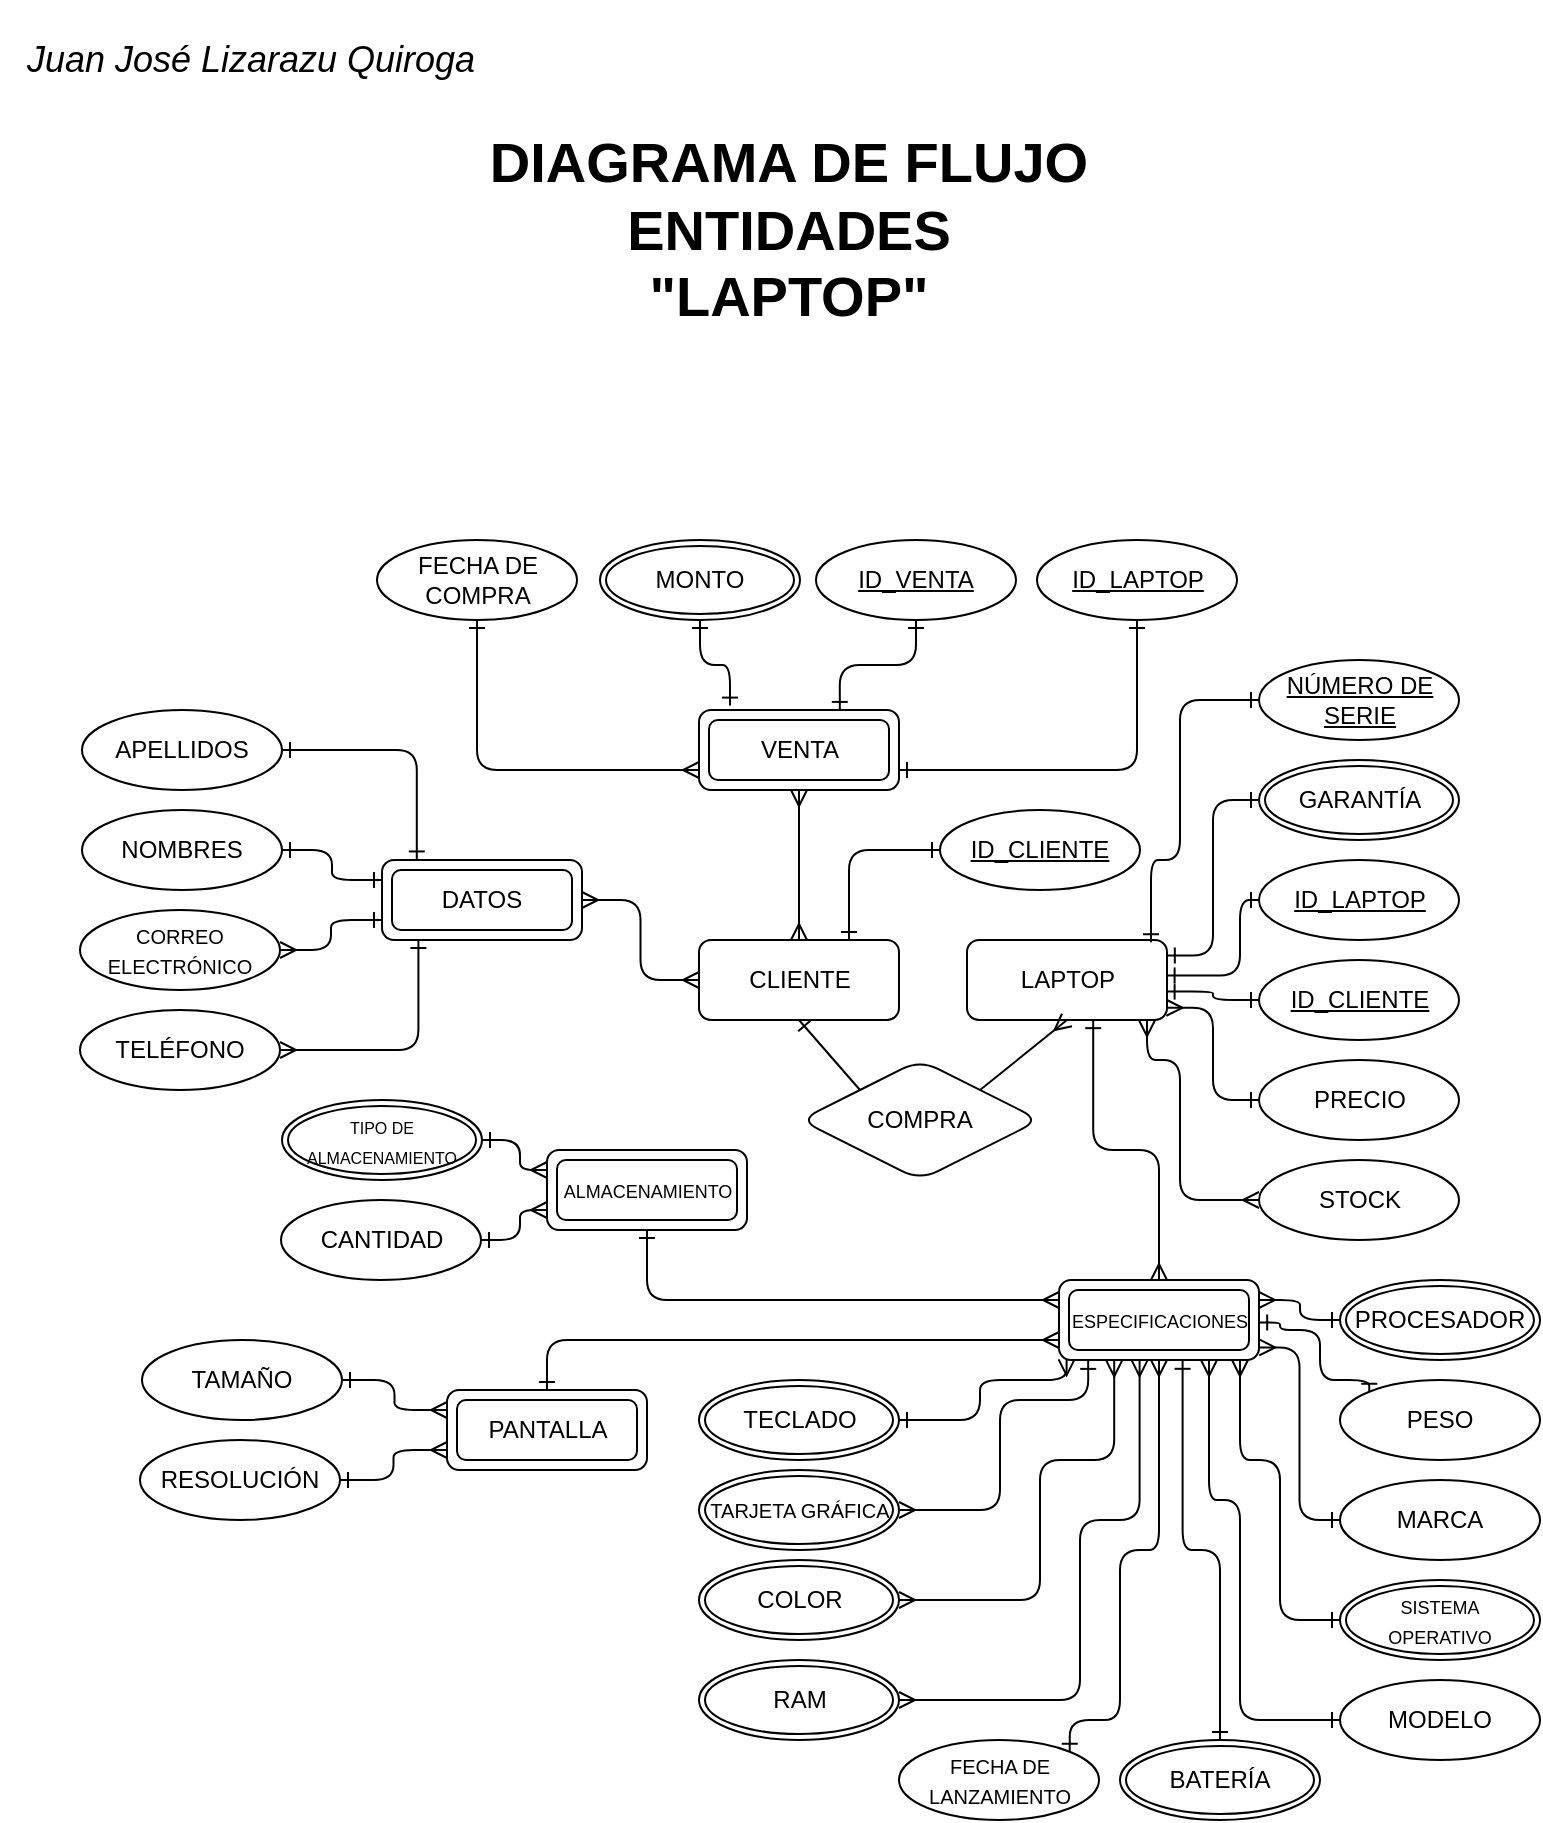 <mxfile version="24.7.5">
  <diagram name="Página-1" id="AP7siVkTOJnsrBikkwv_">
    <mxGraphModel dx="1500" dy="887" grid="1" gridSize="10" guides="1" tooltips="1" connect="1" arrows="0" fold="1" page="1" pageScale="1" pageWidth="827" pageHeight="1169" math="0" shadow="0">
      <root>
        <mxCell id="0" />
        <mxCell id="1" parent="0" />
        <mxCell id="uRH2Sk1yICUaXsPAfjnu-1" value="LAPTOP" style="whiteSpace=wrap;html=1;align=center;rounded=1;" vertex="1" parent="1">
          <mxGeometry x="503.5" y="480" width="100" height="40" as="geometry" />
        </mxCell>
        <mxCell id="uRH2Sk1yICUaXsPAfjnu-84" style="edgeStyle=orthogonalEdgeStyle;rounded=1;orthogonalLoop=1;jettySize=auto;html=1;exitX=0;exitY=0.5;exitDx=0;exitDy=0;entryX=1;entryY=0.5;entryDx=0;entryDy=0;endArrow=ERmany;endFill=0;startArrow=ERmany;startFill=0;" edge="1" parent="1" source="uRH2Sk1yICUaXsPAfjnu-2" target="uRH2Sk1yICUaXsPAfjnu-73">
          <mxGeometry relative="1" as="geometry" />
        </mxCell>
        <mxCell id="uRH2Sk1yICUaXsPAfjnu-102" style="edgeStyle=orthogonalEdgeStyle;rounded=1;orthogonalLoop=1;jettySize=auto;html=1;exitX=0.5;exitY=0;exitDx=0;exitDy=0;entryX=0.5;entryY=1;entryDx=0;entryDy=0;endArrow=ERmany;endFill=0;startArrow=ERmany;startFill=0;" edge="1" parent="1" source="uRH2Sk1yICUaXsPAfjnu-2" target="uRH2Sk1yICUaXsPAfjnu-93">
          <mxGeometry relative="1" as="geometry" />
        </mxCell>
        <mxCell id="uRH2Sk1yICUaXsPAfjnu-113" style="rounded=1;orthogonalLoop=1;jettySize=auto;html=1;exitX=0.5;exitY=1;exitDx=0;exitDy=0;entryX=0;entryY=0;entryDx=0;entryDy=0;strokeColor=default;endArrow=none;endFill=0;startArrow=ERone;startFill=0;" edge="1" parent="1" source="uRH2Sk1yICUaXsPAfjnu-2" target="uRH2Sk1yICUaXsPAfjnu-112">
          <mxGeometry relative="1" as="geometry" />
        </mxCell>
        <mxCell id="uRH2Sk1yICUaXsPAfjnu-129" style="edgeStyle=orthogonalEdgeStyle;rounded=1;orthogonalLoop=1;jettySize=auto;html=1;exitX=0.75;exitY=0;exitDx=0;exitDy=0;entryX=0;entryY=0.5;entryDx=0;entryDy=0;startArrow=ERone;startFill=0;endArrow=ERone;endFill=0;" edge="1" parent="1" source="uRH2Sk1yICUaXsPAfjnu-2" target="uRH2Sk1yICUaXsPAfjnu-80">
          <mxGeometry relative="1" as="geometry" />
        </mxCell>
        <mxCell id="uRH2Sk1yICUaXsPAfjnu-2" value="CLIENTE" style="whiteSpace=wrap;html=1;align=center;rounded=1;" vertex="1" parent="1">
          <mxGeometry x="369.5" y="480" width="100" height="40" as="geometry" />
        </mxCell>
        <mxCell id="uRH2Sk1yICUaXsPAfjnu-7" value="PRECIO" style="ellipse;whiteSpace=wrap;html=1;align=center;rounded=1;" vertex="1" parent="1">
          <mxGeometry x="649.5" y="540" width="100" height="40" as="geometry" />
        </mxCell>
        <mxCell id="uRH2Sk1yICUaXsPAfjnu-8" value="MARCA" style="ellipse;whiteSpace=wrap;html=1;align=center;rounded=1;" vertex="1" parent="1">
          <mxGeometry x="690" y="750" width="100" height="40" as="geometry" />
        </mxCell>
        <mxCell id="uRH2Sk1yICUaXsPAfjnu-148" style="edgeStyle=orthogonalEdgeStyle;rounded=1;orthogonalLoop=1;jettySize=auto;html=1;exitX=0;exitY=0.5;exitDx=0;exitDy=0;entryX=0.75;entryY=1;entryDx=0;entryDy=0;endArrow=ERmany;endFill=0;startArrow=ERone;startFill=0;" edge="1" parent="1" source="uRH2Sk1yICUaXsPAfjnu-9" target="uRH2Sk1yICUaXsPAfjnu-28">
          <mxGeometry relative="1" as="geometry">
            <Array as="points">
              <mxPoint x="640" y="870" />
              <mxPoint x="640" y="760" />
              <mxPoint x="625" y="760" />
            </Array>
          </mxGeometry>
        </mxCell>
        <mxCell id="uRH2Sk1yICUaXsPAfjnu-9" value="MODELO" style="ellipse;whiteSpace=wrap;html=1;align=center;rounded=1;" vertex="1" parent="1">
          <mxGeometry x="690" y="850" width="100" height="40" as="geometry" />
        </mxCell>
        <mxCell id="uRH2Sk1yICUaXsPAfjnu-13" value="&lt;font style=&quot;font-size: 12px;&quot;&gt;STOCK&lt;/font&gt;" style="ellipse;whiteSpace=wrap;html=1;align=center;rounded=1;" vertex="1" parent="1">
          <mxGeometry x="649.5" y="590" width="100" height="40" as="geometry" />
        </mxCell>
        <mxCell id="uRH2Sk1yICUaXsPAfjnu-20" value="PANTALLA" style="shape=ext;margin=3;double=1;whiteSpace=wrap;html=1;align=center;rounded=1;" vertex="1" parent="1">
          <mxGeometry x="243.5" y="705" width="100" height="40" as="geometry" />
        </mxCell>
        <mxCell id="uRH2Sk1yICUaXsPAfjnu-157" style="edgeStyle=orthogonalEdgeStyle;rounded=1;orthogonalLoop=1;jettySize=auto;html=1;exitX=1;exitY=0.5;exitDx=0;exitDy=0;entryX=0;entryY=0.75;entryDx=0;entryDy=0;startArrow=ERone;startFill=0;endArrow=ERmany;endFill=0;" edge="1" parent="1" source="uRH2Sk1yICUaXsPAfjnu-21" target="uRH2Sk1yICUaXsPAfjnu-20">
          <mxGeometry relative="1" as="geometry" />
        </mxCell>
        <mxCell id="uRH2Sk1yICUaXsPAfjnu-21" value="RESOLUCIÓN" style="ellipse;whiteSpace=wrap;html=1;align=center;rounded=1;" vertex="1" parent="1">
          <mxGeometry x="90" y="730" width="100" height="40" as="geometry" />
        </mxCell>
        <mxCell id="uRH2Sk1yICUaXsPAfjnu-156" style="edgeStyle=orthogonalEdgeStyle;rounded=1;orthogonalLoop=1;jettySize=auto;html=1;exitX=1;exitY=0.5;exitDx=0;exitDy=0;entryX=0;entryY=0.25;entryDx=0;entryDy=0;endArrow=ERmany;endFill=0;startArrow=ERone;startFill=0;" edge="1" parent="1" source="uRH2Sk1yICUaXsPAfjnu-22" target="uRH2Sk1yICUaXsPAfjnu-20">
          <mxGeometry relative="1" as="geometry" />
        </mxCell>
        <mxCell id="uRH2Sk1yICUaXsPAfjnu-22" value="TAMAÑO" style="ellipse;whiteSpace=wrap;html=1;align=center;rounded=1;" vertex="1" parent="1">
          <mxGeometry x="91" y="680" width="100" height="40" as="geometry" />
        </mxCell>
        <mxCell id="uRH2Sk1yICUaXsPAfjnu-23" value="PESO" style="ellipse;whiteSpace=wrap;html=1;align=center;rounded=1;" vertex="1" parent="1">
          <mxGeometry x="690" y="700" width="100" height="40" as="geometry" />
        </mxCell>
        <mxCell id="uRH2Sk1yICUaXsPAfjnu-146" style="edgeStyle=orthogonalEdgeStyle;rounded=1;orthogonalLoop=1;jettySize=auto;html=1;exitX=1;exitY=0;exitDx=0;exitDy=0;entryX=0.5;entryY=1;entryDx=0;entryDy=0;endArrow=ERmany;endFill=0;startArrow=ERone;startFill=0;" edge="1" parent="1" source="uRH2Sk1yICUaXsPAfjnu-25" target="uRH2Sk1yICUaXsPAfjnu-28">
          <mxGeometry relative="1" as="geometry">
            <Array as="points">
              <mxPoint x="555" y="870" />
              <mxPoint x="580" y="870" />
              <mxPoint x="580" y="785" />
              <mxPoint x="600" y="785" />
            </Array>
          </mxGeometry>
        </mxCell>
        <mxCell id="uRH2Sk1yICUaXsPAfjnu-25" value="&lt;font style=&quot;font-size: 10px;&quot;&gt;FECHA DE LANZAMIENTO&lt;/font&gt;" style="ellipse;whiteSpace=wrap;html=1;align=center;rounded=1;" vertex="1" parent="1">
          <mxGeometry x="469.5" y="880" width="100" height="40" as="geometry" />
        </mxCell>
        <mxCell id="uRH2Sk1yICUaXsPAfjnu-159" style="edgeStyle=orthogonalEdgeStyle;rounded=1;orthogonalLoop=1;jettySize=auto;html=1;exitX=0;exitY=0.5;exitDx=0;exitDy=0;entryX=0.999;entryY=0.193;entryDx=0;entryDy=0;entryPerimeter=0;startArrow=ERone;startFill=0;endArrow=ERone;endFill=0;" edge="1" parent="1" source="uRH2Sk1yICUaXsPAfjnu-27" target="uRH2Sk1yICUaXsPAfjnu-1">
          <mxGeometry relative="1" as="geometry" />
        </mxCell>
        <mxCell id="uRH2Sk1yICUaXsPAfjnu-27" value="GARANTÍA" style="ellipse;shape=doubleEllipse;margin=3;whiteSpace=wrap;html=1;align=center;rounded=1;" vertex="1" parent="1">
          <mxGeometry x="649.5" y="390" width="100" height="40" as="geometry" />
        </mxCell>
        <mxCell id="uRH2Sk1yICUaXsPAfjnu-51" style="edgeStyle=orthogonalEdgeStyle;rounded=1;orthogonalLoop=1;jettySize=auto;html=1;exitX=0.5;exitY=0;exitDx=0;exitDy=0;entryX=0.631;entryY=1.002;entryDx=0;entryDy=0;endArrow=ERone;endFill=0;startArrow=ERmany;startFill=0;entryPerimeter=0;" edge="1" parent="1" source="uRH2Sk1yICUaXsPAfjnu-28" target="uRH2Sk1yICUaXsPAfjnu-1">
          <mxGeometry relative="1" as="geometry" />
        </mxCell>
        <mxCell id="uRH2Sk1yICUaXsPAfjnu-139" style="edgeStyle=orthogonalEdgeStyle;rounded=1;orthogonalLoop=1;jettySize=auto;html=1;exitX=0;exitY=0.75;exitDx=0;exitDy=0;entryX=0.5;entryY=0;entryDx=0;entryDy=0;endArrow=ERone;endFill=0;startArrow=ERmany;startFill=0;" edge="1" parent="1" source="uRH2Sk1yICUaXsPAfjnu-28" target="uRH2Sk1yICUaXsPAfjnu-20">
          <mxGeometry relative="1" as="geometry" />
        </mxCell>
        <mxCell id="uRH2Sk1yICUaXsPAfjnu-140" style="edgeStyle=orthogonalEdgeStyle;rounded=1;orthogonalLoop=1;jettySize=auto;html=1;exitX=0;exitY=0.25;exitDx=0;exitDy=0;entryX=0.5;entryY=1;entryDx=0;entryDy=0;endArrow=ERone;endFill=0;startArrow=ERmany;startFill=0;" edge="1" parent="1" source="uRH2Sk1yICUaXsPAfjnu-28" target="uRH2Sk1yICUaXsPAfjnu-29">
          <mxGeometry relative="1" as="geometry" />
        </mxCell>
        <mxCell id="uRH2Sk1yICUaXsPAfjnu-28" value="&lt;font style=&quot;font-size: 9px;&quot;&gt;ESPECIFICACIONES&lt;/font&gt;" style="shape=ext;margin=3;double=1;whiteSpace=wrap;html=1;align=center;rounded=1;" vertex="1" parent="1">
          <mxGeometry x="549.5" y="650" width="100" height="40" as="geometry" />
        </mxCell>
        <mxCell id="uRH2Sk1yICUaXsPAfjnu-29" value="&lt;font style=&quot;font-size: 9px;&quot;&gt;ALMACENAMIENTO&lt;/font&gt;" style="shape=ext;margin=3;double=1;whiteSpace=wrap;html=1;align=center;rounded=1;" vertex="1" parent="1">
          <mxGeometry x="293.5" y="585" width="100" height="40" as="geometry" />
        </mxCell>
        <mxCell id="uRH2Sk1yICUaXsPAfjnu-136" style="rounded=1;orthogonalLoop=1;jettySize=auto;html=1;exitX=1;exitY=0.5;exitDx=0;exitDy=0;entryX=0;entryY=0.75;entryDx=0;entryDy=0;startArrow=ERone;startFill=0;endArrow=ERmany;endFill=0;edgeStyle=orthogonalEdgeStyle;" edge="1" parent="1" source="uRH2Sk1yICUaXsPAfjnu-34" target="uRH2Sk1yICUaXsPAfjnu-29">
          <mxGeometry relative="1" as="geometry">
            <Array as="points">
              <mxPoint x="280" y="630" />
              <mxPoint x="280" y="615" />
            </Array>
          </mxGeometry>
        </mxCell>
        <mxCell id="uRH2Sk1yICUaXsPAfjnu-34" value="CANTIDAD" style="ellipse;whiteSpace=wrap;html=1;align=center;rounded=1;" vertex="1" parent="1">
          <mxGeometry x="160.5" y="610" width="100" height="40" as="geometry" />
        </mxCell>
        <mxCell id="uRH2Sk1yICUaXsPAfjnu-153" style="edgeStyle=orthogonalEdgeStyle;rounded=1;orthogonalLoop=1;jettySize=auto;html=1;exitX=0;exitY=0.5;exitDx=0;exitDy=0;entryX=1;entryY=0.25;entryDx=0;entryDy=0;startArrow=ERone;startFill=0;endArrow=ERmany;endFill=0;" edge="1" parent="1" source="uRH2Sk1yICUaXsPAfjnu-36" target="uRH2Sk1yICUaXsPAfjnu-28">
          <mxGeometry relative="1" as="geometry">
            <Array as="points">
              <mxPoint x="670" y="670" />
              <mxPoint x="670" y="660" />
            </Array>
          </mxGeometry>
        </mxCell>
        <mxCell id="uRH2Sk1yICUaXsPAfjnu-36" value="PROCESADOR" style="ellipse;shape=doubleEllipse;margin=3;whiteSpace=wrap;html=1;align=center;rounded=1;" vertex="1" parent="1">
          <mxGeometry x="690" y="650" width="100" height="40" as="geometry" />
        </mxCell>
        <mxCell id="uRH2Sk1yICUaXsPAfjnu-37" value="&lt;font style=&quot;font-size: 9px;&quot;&gt;SISTEMA OPERATIVO&lt;/font&gt;" style="ellipse;shape=doubleEllipse;margin=3;whiteSpace=wrap;html=1;align=center;rounded=1;" vertex="1" parent="1">
          <mxGeometry x="690" y="800" width="100" height="40" as="geometry" />
        </mxCell>
        <mxCell id="uRH2Sk1yICUaXsPAfjnu-38" value="RAM" style="ellipse;shape=doubleEllipse;margin=3;whiteSpace=wrap;html=1;align=center;rounded=1;" vertex="1" parent="1">
          <mxGeometry x="369.5" y="840" width="100" height="40" as="geometry" />
        </mxCell>
        <mxCell id="uRH2Sk1yICUaXsPAfjnu-39" value="COLOR" style="ellipse;shape=doubleEllipse;margin=3;whiteSpace=wrap;html=1;align=center;rounded=1;" vertex="1" parent="1">
          <mxGeometry x="369.5" y="790" width="100" height="40" as="geometry" />
        </mxCell>
        <mxCell id="uRH2Sk1yICUaXsPAfjnu-57" value="ID_LAPTOP" style="ellipse;whiteSpace=wrap;html=1;align=center;fontStyle=4;rounded=1;" vertex="1" parent="1">
          <mxGeometry x="649.5" y="440" width="100" height="40" as="geometry" />
        </mxCell>
        <mxCell id="uRH2Sk1yICUaXsPAfjnu-58" value="ID_CLIENTE" style="ellipse;whiteSpace=wrap;html=1;align=center;fontStyle=4;rounded=1;" vertex="1" parent="1">
          <mxGeometry x="649.5" y="490" width="100" height="40" as="geometry" />
        </mxCell>
        <mxCell id="uRH2Sk1yICUaXsPAfjnu-73" value="DATOS" style="shape=ext;margin=3;double=1;whiteSpace=wrap;html=1;align=center;rounded=1;" vertex="1" parent="1">
          <mxGeometry x="211" y="440" width="100" height="40" as="geometry" />
        </mxCell>
        <mxCell id="uRH2Sk1yICUaXsPAfjnu-75" value="TELÉFONO" style="ellipse;whiteSpace=wrap;html=1;align=center;rounded=1;" vertex="1" parent="1">
          <mxGeometry x="60" y="515" width="100" height="40" as="geometry" />
        </mxCell>
        <mxCell id="uRH2Sk1yICUaXsPAfjnu-132" style="edgeStyle=orthogonalEdgeStyle;rounded=1;orthogonalLoop=1;jettySize=auto;html=1;exitX=1;exitY=0.5;exitDx=0;exitDy=0;entryX=0;entryY=0.75;entryDx=0;entryDy=0;startArrow=ERmany;startFill=0;endArrow=ERone;endFill=0;" edge="1" parent="1" source="uRH2Sk1yICUaXsPAfjnu-77" target="uRH2Sk1yICUaXsPAfjnu-73">
          <mxGeometry relative="1" as="geometry" />
        </mxCell>
        <mxCell id="uRH2Sk1yICUaXsPAfjnu-77" value="&lt;font style=&quot;font-size: 10px;&quot;&gt;CORREO ELECTRÓNICO&lt;/font&gt;" style="ellipse;whiteSpace=wrap;html=1;align=center;rounded=1;" vertex="1" parent="1">
          <mxGeometry x="60" y="465" width="100" height="40" as="geometry" />
        </mxCell>
        <mxCell id="uRH2Sk1yICUaXsPAfjnu-133" style="edgeStyle=orthogonalEdgeStyle;rounded=1;orthogonalLoop=1;jettySize=auto;html=1;exitX=1;exitY=0.5;exitDx=0;exitDy=0;entryX=0;entryY=0.25;entryDx=0;entryDy=0;startArrow=ERone;startFill=0;endArrow=ERone;endFill=0;" edge="1" parent="1" source="uRH2Sk1yICUaXsPAfjnu-78" target="uRH2Sk1yICUaXsPAfjnu-73">
          <mxGeometry relative="1" as="geometry" />
        </mxCell>
        <mxCell id="uRH2Sk1yICUaXsPAfjnu-78" value="NOMBRES" style="ellipse;whiteSpace=wrap;html=1;align=center;rounded=1;" vertex="1" parent="1">
          <mxGeometry x="61" y="415" width="100" height="40" as="geometry" />
        </mxCell>
        <mxCell id="uRH2Sk1yICUaXsPAfjnu-79" value="APELLIDOS" style="ellipse;whiteSpace=wrap;html=1;align=center;rounded=1;" vertex="1" parent="1">
          <mxGeometry x="61" y="365" width="100" height="40" as="geometry" />
        </mxCell>
        <mxCell id="uRH2Sk1yICUaXsPAfjnu-80" value="ID_CLIENTE" style="ellipse;whiteSpace=wrap;html=1;align=center;fontStyle=4;rounded=1;" vertex="1" parent="1">
          <mxGeometry x="490" y="415" width="100" height="40" as="geometry" />
        </mxCell>
        <mxCell id="uRH2Sk1yICUaXsPAfjnu-127" style="edgeStyle=orthogonalEdgeStyle;rounded=1;orthogonalLoop=1;jettySize=auto;html=1;exitX=0.5;exitY=1;exitDx=0;exitDy=0;entryX=1;entryY=0.75;entryDx=0;entryDy=0;startArrow=ERone;startFill=0;endArrow=ERone;endFill=0;" edge="1" parent="1" source="uRH2Sk1yICUaXsPAfjnu-82" target="uRH2Sk1yICUaXsPAfjnu-93">
          <mxGeometry relative="1" as="geometry" />
        </mxCell>
        <mxCell id="uRH2Sk1yICUaXsPAfjnu-82" value="ID_LAPTOP" style="ellipse;whiteSpace=wrap;html=1;align=center;fontStyle=4;rounded=1;" vertex="1" parent="1">
          <mxGeometry x="538.5" y="280" width="100" height="40" as="geometry" />
        </mxCell>
        <mxCell id="uRH2Sk1yICUaXsPAfjnu-93" value="VENTA" style="shape=ext;margin=3;double=1;whiteSpace=wrap;html=1;align=center;rounded=1;" vertex="1" parent="1">
          <mxGeometry x="369.5" y="365" width="100" height="40" as="geometry" />
        </mxCell>
        <mxCell id="uRH2Sk1yICUaXsPAfjnu-124" style="edgeStyle=orthogonalEdgeStyle;rounded=1;orthogonalLoop=1;jettySize=auto;html=1;exitX=0.5;exitY=1;exitDx=0;exitDy=0;entryX=0;entryY=0.75;entryDx=0;entryDy=0;endArrow=ERmany;endFill=0;startArrow=ERone;startFill=0;" edge="1" parent="1" source="uRH2Sk1yICUaXsPAfjnu-94" target="uRH2Sk1yICUaXsPAfjnu-93">
          <mxGeometry relative="1" as="geometry">
            <Array as="points">
              <mxPoint x="258" y="395" />
            </Array>
          </mxGeometry>
        </mxCell>
        <mxCell id="uRH2Sk1yICUaXsPAfjnu-94" value="FECHA DE COMPRA" style="ellipse;whiteSpace=wrap;html=1;align=center;rounded=1;" vertex="1" parent="1">
          <mxGeometry x="208.5" y="280" width="100" height="40" as="geometry" />
        </mxCell>
        <mxCell id="uRH2Sk1yICUaXsPAfjnu-95" value="ID_VENTA" style="ellipse;whiteSpace=wrap;html=1;align=center;fontStyle=4;rounded=1;" vertex="1" parent="1">
          <mxGeometry x="428" y="280" width="100" height="40" as="geometry" />
        </mxCell>
        <mxCell id="uRH2Sk1yICUaXsPAfjnu-104" value="MONTO" style="ellipse;shape=doubleEllipse;margin=3;whiteSpace=wrap;html=1;align=center;rounded=1;" vertex="1" parent="1">
          <mxGeometry x="320" y="280" width="100" height="40" as="geometry" />
        </mxCell>
        <mxCell id="uRH2Sk1yICUaXsPAfjnu-135" style="rounded=1;orthogonalLoop=1;jettySize=auto;html=1;exitX=1;exitY=0.5;exitDx=0;exitDy=0;entryX=0;entryY=0.25;entryDx=0;entryDy=0;startArrow=ERone;startFill=0;edgeStyle=orthogonalEdgeStyle;endArrow=ERmany;endFill=0;" edge="1" parent="1" source="uRH2Sk1yICUaXsPAfjnu-105" target="uRH2Sk1yICUaXsPAfjnu-29">
          <mxGeometry relative="1" as="geometry">
            <Array as="points">
              <mxPoint x="280" y="580" />
              <mxPoint x="280" y="595" />
            </Array>
          </mxGeometry>
        </mxCell>
        <mxCell id="uRH2Sk1yICUaXsPAfjnu-105" value="&lt;font style=&quot;font-size: 8px;&quot;&gt;TIPO DE ALMACENAMIENTO&lt;/font&gt;" style="ellipse;shape=doubleEllipse;margin=3;whiteSpace=wrap;html=1;align=center;rounded=1;" vertex="1" parent="1">
          <mxGeometry x="161" y="560" width="100" height="40" as="geometry" />
        </mxCell>
        <mxCell id="uRH2Sk1yICUaXsPAfjnu-107" value="&lt;font style=&quot;font-size: 10px;&quot;&gt;TARJETA GRÁFICA&lt;/font&gt;" style="ellipse;shape=doubleEllipse;margin=3;whiteSpace=wrap;html=1;align=center;rounded=1;" vertex="1" parent="1">
          <mxGeometry x="369.5" y="745" width="100" height="40" as="geometry" />
        </mxCell>
        <mxCell id="uRH2Sk1yICUaXsPAfjnu-109" value="&lt;h1 style=&quot;font-size: 28px;&quot;&gt;&lt;font style=&quot;font-size: 28px;&quot;&gt;DIAGRAMA DE FLUJO&lt;br&gt;&lt;/font&gt;&lt;font style=&quot;font-size: 28px;&quot;&gt;ENTIDADES&lt;br&gt;&lt;/font&gt;&lt;font style=&quot;font-size: 28px;&quot;&gt;&quot;LAPTOP&quot;&lt;/font&gt;&lt;/h1&gt;" style="text;html=1;align=center;verticalAlign=middle;resizable=0;points=[];autosize=1;strokeColor=none;fillColor=none;rounded=1;" vertex="1" parent="1">
          <mxGeometry x="254" y="50" width="320" height="150" as="geometry" />
        </mxCell>
        <mxCell id="uRH2Sk1yICUaXsPAfjnu-110" value="&lt;h2&gt;&lt;span style=&quot;font-weight: normal;&quot;&gt;&lt;i&gt;&lt;font style=&quot;font-size: 18px;&quot;&gt;Juan José Lizarazu Quiroga&lt;/font&gt;&lt;/i&gt;&lt;/span&gt;&lt;/h2&gt;" style="text;html=1;align=center;verticalAlign=middle;resizable=0;points=[];autosize=1;strokeColor=none;fillColor=none;rounded=1;" vertex="1" parent="1">
          <mxGeometry x="20" y="10" width="250" height="60" as="geometry" />
        </mxCell>
        <mxCell id="uRH2Sk1yICUaXsPAfjnu-114" style="rounded=1;orthogonalLoop=1;jettySize=auto;html=1;exitX=1;exitY=0;exitDx=0;exitDy=0;entryX=0.5;entryY=1;entryDx=0;entryDy=0;endArrow=ERmany;endFill=0;" edge="1" parent="1" source="uRH2Sk1yICUaXsPAfjnu-112" target="uRH2Sk1yICUaXsPAfjnu-1">
          <mxGeometry relative="1" as="geometry" />
        </mxCell>
        <mxCell id="uRH2Sk1yICUaXsPAfjnu-112" value="COMPRA" style="shape=rhombus;perimeter=rhombusPerimeter;whiteSpace=wrap;html=1;align=center;rounded=1;" vertex="1" parent="1">
          <mxGeometry x="420" y="540" width="120" height="60" as="geometry" />
        </mxCell>
        <mxCell id="uRH2Sk1yICUaXsPAfjnu-116" value="TECLADO" style="ellipse;shape=doubleEllipse;margin=3;whiteSpace=wrap;html=1;align=center;rounded=1;" vertex="1" parent="1">
          <mxGeometry x="369.5" y="700" width="100" height="40" as="geometry" />
        </mxCell>
        <mxCell id="uRH2Sk1yICUaXsPAfjnu-119" value="BATERÍA" style="ellipse;shape=doubleEllipse;margin=3;whiteSpace=wrap;html=1;align=center;rounded=1;" vertex="1" parent="1">
          <mxGeometry x="580" y="880" width="100" height="40" as="geometry" />
        </mxCell>
        <mxCell id="uRH2Sk1yICUaXsPAfjnu-122" value="NÚMERO DE SERIE" style="ellipse;whiteSpace=wrap;html=1;align=center;fontStyle=4;rounded=1;" vertex="1" parent="1">
          <mxGeometry x="649.5" y="340" width="100" height="40" as="geometry" />
        </mxCell>
        <mxCell id="uRH2Sk1yICUaXsPAfjnu-125" style="edgeStyle=orthogonalEdgeStyle;rounded=1;orthogonalLoop=1;jettySize=auto;html=1;exitX=0.5;exitY=1;exitDx=0;exitDy=0;entryX=0.155;entryY=-0.055;entryDx=0;entryDy=0;entryPerimeter=0;startArrow=ERone;startFill=0;endArrow=ERone;endFill=0;" edge="1" parent="1" source="uRH2Sk1yICUaXsPAfjnu-104" target="uRH2Sk1yICUaXsPAfjnu-93">
          <mxGeometry relative="1" as="geometry" />
        </mxCell>
        <mxCell id="uRH2Sk1yICUaXsPAfjnu-126" style="rounded=1;orthogonalLoop=1;jettySize=auto;html=1;exitX=0.5;exitY=1;exitDx=0;exitDy=0;entryX=0.704;entryY=-0.001;entryDx=0;entryDy=0;entryPerimeter=0;startArrow=ERone;startFill=0;endArrow=ERone;endFill=0;edgeStyle=orthogonalEdgeStyle;" edge="1" parent="1" source="uRH2Sk1yICUaXsPAfjnu-95" target="uRH2Sk1yICUaXsPAfjnu-93">
          <mxGeometry relative="1" as="geometry" />
        </mxCell>
        <mxCell id="uRH2Sk1yICUaXsPAfjnu-130" style="edgeStyle=orthogonalEdgeStyle;rounded=1;orthogonalLoop=1;jettySize=auto;html=1;exitX=1;exitY=0.5;exitDx=0;exitDy=0;entryX=0.174;entryY=-0.007;entryDx=0;entryDy=0;entryPerimeter=0;endArrow=ERone;endFill=0;startArrow=ERone;startFill=0;" edge="1" parent="1" source="uRH2Sk1yICUaXsPAfjnu-79" target="uRH2Sk1yICUaXsPAfjnu-73">
          <mxGeometry relative="1" as="geometry" />
        </mxCell>
        <mxCell id="uRH2Sk1yICUaXsPAfjnu-134" style="edgeStyle=orthogonalEdgeStyle;rounded=1;orthogonalLoop=1;jettySize=auto;html=1;exitX=1;exitY=0.5;exitDx=0;exitDy=0;entryX=0.182;entryY=1;entryDx=0;entryDy=0;entryPerimeter=0;startArrow=ERmany;startFill=0;endArrow=ERone;endFill=0;" edge="1" parent="1" source="uRH2Sk1yICUaXsPAfjnu-75" target="uRH2Sk1yICUaXsPAfjnu-73">
          <mxGeometry relative="1" as="geometry" />
        </mxCell>
        <mxCell id="uRH2Sk1yICUaXsPAfjnu-142" style="edgeStyle=orthogonalEdgeStyle;rounded=1;orthogonalLoop=1;jettySize=auto;html=1;exitX=1;exitY=0.5;exitDx=0;exitDy=0;entryX=0.038;entryY=0.992;entryDx=0;entryDy=0;entryPerimeter=0;startArrow=ERone;startFill=0;endArrow=ERmany;endFill=0;" edge="1" parent="1" source="uRH2Sk1yICUaXsPAfjnu-116" target="uRH2Sk1yICUaXsPAfjnu-28">
          <mxGeometry relative="1" as="geometry">
            <Array as="points">
              <mxPoint x="510" y="720" />
              <mxPoint x="510" y="700" />
              <mxPoint x="553" y="700" />
            </Array>
          </mxGeometry>
        </mxCell>
        <mxCell id="uRH2Sk1yICUaXsPAfjnu-143" style="edgeStyle=orthogonalEdgeStyle;rounded=1;orthogonalLoop=1;jettySize=auto;html=1;exitX=1;exitY=0.5;exitDx=0;exitDy=0;entryX=0.146;entryY=1.011;entryDx=0;entryDy=0;entryPerimeter=0;startArrow=ERmany;startFill=0;endArrow=ERone;endFill=0;" edge="1" parent="1" source="uRH2Sk1yICUaXsPAfjnu-107" target="uRH2Sk1yICUaXsPAfjnu-28">
          <mxGeometry relative="1" as="geometry">
            <Array as="points">
              <mxPoint x="520" y="765" />
              <mxPoint x="520" y="710" />
              <mxPoint x="564" y="710" />
            </Array>
          </mxGeometry>
        </mxCell>
        <mxCell id="uRH2Sk1yICUaXsPAfjnu-144" style="edgeStyle=orthogonalEdgeStyle;rounded=1;orthogonalLoop=1;jettySize=auto;html=1;exitX=1;exitY=0.5;exitDx=0;exitDy=0;entryX=0.276;entryY=1.005;entryDx=0;entryDy=0;entryPerimeter=0;startArrow=ERmany;startFill=0;endArrow=ERmany;endFill=0;" edge="1" parent="1" source="uRH2Sk1yICUaXsPAfjnu-39" target="uRH2Sk1yICUaXsPAfjnu-28">
          <mxGeometry relative="1" as="geometry">
            <Array as="points">
              <mxPoint x="540" y="810" />
              <mxPoint x="540" y="740" />
              <mxPoint x="577" y="740" />
            </Array>
          </mxGeometry>
        </mxCell>
        <mxCell id="uRH2Sk1yICUaXsPAfjnu-145" style="edgeStyle=orthogonalEdgeStyle;rounded=1;orthogonalLoop=1;jettySize=auto;html=1;exitX=1;exitY=0.5;exitDx=0;exitDy=0;entryX=0.403;entryY=1.002;entryDx=0;entryDy=0;entryPerimeter=0;startArrow=ERmany;startFill=0;endArrow=ERmany;endFill=0;" edge="1" parent="1" source="uRH2Sk1yICUaXsPAfjnu-38" target="uRH2Sk1yICUaXsPAfjnu-28">
          <mxGeometry relative="1" as="geometry">
            <Array as="points">
              <mxPoint x="560" y="860" />
              <mxPoint x="560" y="770" />
              <mxPoint x="590" y="770" />
            </Array>
          </mxGeometry>
        </mxCell>
        <mxCell id="uRH2Sk1yICUaXsPAfjnu-147" style="edgeStyle=orthogonalEdgeStyle;rounded=1;orthogonalLoop=1;jettySize=auto;html=1;exitX=0.5;exitY=0;exitDx=0;exitDy=0;entryX=0.618;entryY=1.01;entryDx=0;entryDy=0;entryPerimeter=0;endArrow=ERone;endFill=0;startArrow=ERone;startFill=0;" edge="1" parent="1" source="uRH2Sk1yICUaXsPAfjnu-119" target="uRH2Sk1yICUaXsPAfjnu-28">
          <mxGeometry relative="1" as="geometry" />
        </mxCell>
        <mxCell id="uRH2Sk1yICUaXsPAfjnu-150" style="edgeStyle=orthogonalEdgeStyle;rounded=1;orthogonalLoop=1;jettySize=auto;html=1;exitX=0;exitY=0.5;exitDx=0;exitDy=0;entryX=0.905;entryY=1;entryDx=0;entryDy=0;entryPerimeter=0;endArrow=ERmany;endFill=0;startArrow=ERone;startFill=0;" edge="1" parent="1" source="uRH2Sk1yICUaXsPAfjnu-37" target="uRH2Sk1yICUaXsPAfjnu-28">
          <mxGeometry relative="1" as="geometry">
            <Array as="points">
              <mxPoint x="660" y="820" />
              <mxPoint x="660" y="740" />
              <mxPoint x="640" y="740" />
            </Array>
          </mxGeometry>
        </mxCell>
        <mxCell id="uRH2Sk1yICUaXsPAfjnu-151" style="edgeStyle=orthogonalEdgeStyle;rounded=1;orthogonalLoop=1;jettySize=auto;html=1;exitX=0;exitY=0.5;exitDx=0;exitDy=0;entryX=1.001;entryY=0.843;entryDx=0;entryDy=0;entryPerimeter=0;startArrow=ERone;startFill=0;endArrow=ERmany;endFill=0;" edge="1" parent="1" source="uRH2Sk1yICUaXsPAfjnu-8" target="uRH2Sk1yICUaXsPAfjnu-28">
          <mxGeometry relative="1" as="geometry" />
        </mxCell>
        <mxCell id="uRH2Sk1yICUaXsPAfjnu-154" style="edgeStyle=orthogonalEdgeStyle;rounded=1;orthogonalLoop=1;jettySize=auto;html=1;exitX=0;exitY=0;exitDx=0;exitDy=0;entryX=1.001;entryY=0.532;entryDx=0;entryDy=0;entryPerimeter=0;endArrow=ERone;endFill=0;startArrow=ERone;startFill=0;" edge="1" parent="1" source="uRH2Sk1yICUaXsPAfjnu-23" target="uRH2Sk1yICUaXsPAfjnu-28">
          <mxGeometry relative="1" as="geometry">
            <Array as="points">
              <mxPoint x="705" y="700" />
              <mxPoint x="680" y="700" />
              <mxPoint x="680" y="675" />
              <mxPoint x="660" y="675" />
              <mxPoint x="660" y="671" />
            </Array>
          </mxGeometry>
        </mxCell>
        <mxCell id="uRH2Sk1yICUaXsPAfjnu-158" style="edgeStyle=orthogonalEdgeStyle;rounded=1;orthogonalLoop=1;jettySize=auto;html=1;exitX=0;exitY=0.5;exitDx=0;exitDy=0;entryX=0.92;entryY=0.028;entryDx=0;entryDy=0;entryPerimeter=0;endArrow=ERone;endFill=0;startArrow=ERone;startFill=0;" edge="1" parent="1" source="uRH2Sk1yICUaXsPAfjnu-122" target="uRH2Sk1yICUaXsPAfjnu-1">
          <mxGeometry relative="1" as="geometry">
            <Array as="points">
              <mxPoint x="610" y="360" />
              <mxPoint x="610" y="440" />
              <mxPoint x="596" y="440" />
            </Array>
          </mxGeometry>
        </mxCell>
        <mxCell id="uRH2Sk1yICUaXsPAfjnu-160" style="edgeStyle=orthogonalEdgeStyle;rounded=1;orthogonalLoop=1;jettySize=auto;html=1;exitX=0;exitY=0.5;exitDx=0;exitDy=0;entryX=0.998;entryY=0.443;entryDx=0;entryDy=0;entryPerimeter=0;endArrow=ERone;endFill=0;startArrow=ERone;startFill=0;" edge="1" parent="1" source="uRH2Sk1yICUaXsPAfjnu-57" target="uRH2Sk1yICUaXsPAfjnu-1">
          <mxGeometry relative="1" as="geometry">
            <Array as="points">
              <mxPoint x="640" y="460" />
              <mxPoint x="640" y="498" />
            </Array>
          </mxGeometry>
        </mxCell>
        <mxCell id="uRH2Sk1yICUaXsPAfjnu-161" style="edgeStyle=orthogonalEdgeStyle;rounded=1;orthogonalLoop=1;jettySize=auto;html=1;exitX=0;exitY=0.5;exitDx=0;exitDy=0;entryX=0.998;entryY=0.645;entryDx=0;entryDy=0;entryPerimeter=0;startArrow=ERone;startFill=0;endArrow=ERone;endFill=0;" edge="1" parent="1" source="uRH2Sk1yICUaXsPAfjnu-58" target="uRH2Sk1yICUaXsPAfjnu-1">
          <mxGeometry relative="1" as="geometry" />
        </mxCell>
        <mxCell id="uRH2Sk1yICUaXsPAfjnu-162" style="edgeStyle=orthogonalEdgeStyle;rounded=1;orthogonalLoop=1;jettySize=auto;html=1;exitX=0;exitY=0.5;exitDx=0;exitDy=0;entryX=0.997;entryY=0.847;entryDx=0;entryDy=0;entryPerimeter=0;startArrow=ERone;startFill=0;endArrow=ERmany;endFill=0;" edge="1" parent="1" source="uRH2Sk1yICUaXsPAfjnu-7" target="uRH2Sk1yICUaXsPAfjnu-1">
          <mxGeometry relative="1" as="geometry" />
        </mxCell>
        <mxCell id="uRH2Sk1yICUaXsPAfjnu-163" style="edgeStyle=orthogonalEdgeStyle;rounded=1;orthogonalLoop=1;jettySize=auto;html=1;exitX=0;exitY=0.5;exitDx=0;exitDy=0;entryX=0.9;entryY=1.003;entryDx=0;entryDy=0;entryPerimeter=0;startArrow=ERmany;startFill=0;endArrow=ERmany;endFill=0;" edge="1" parent="1" source="uRH2Sk1yICUaXsPAfjnu-13" target="uRH2Sk1yICUaXsPAfjnu-1">
          <mxGeometry relative="1" as="geometry">
            <Array as="points">
              <mxPoint x="610" y="610" />
              <mxPoint x="610" y="540" />
              <mxPoint x="593" y="540" />
            </Array>
          </mxGeometry>
        </mxCell>
      </root>
    </mxGraphModel>
  </diagram>
</mxfile>
